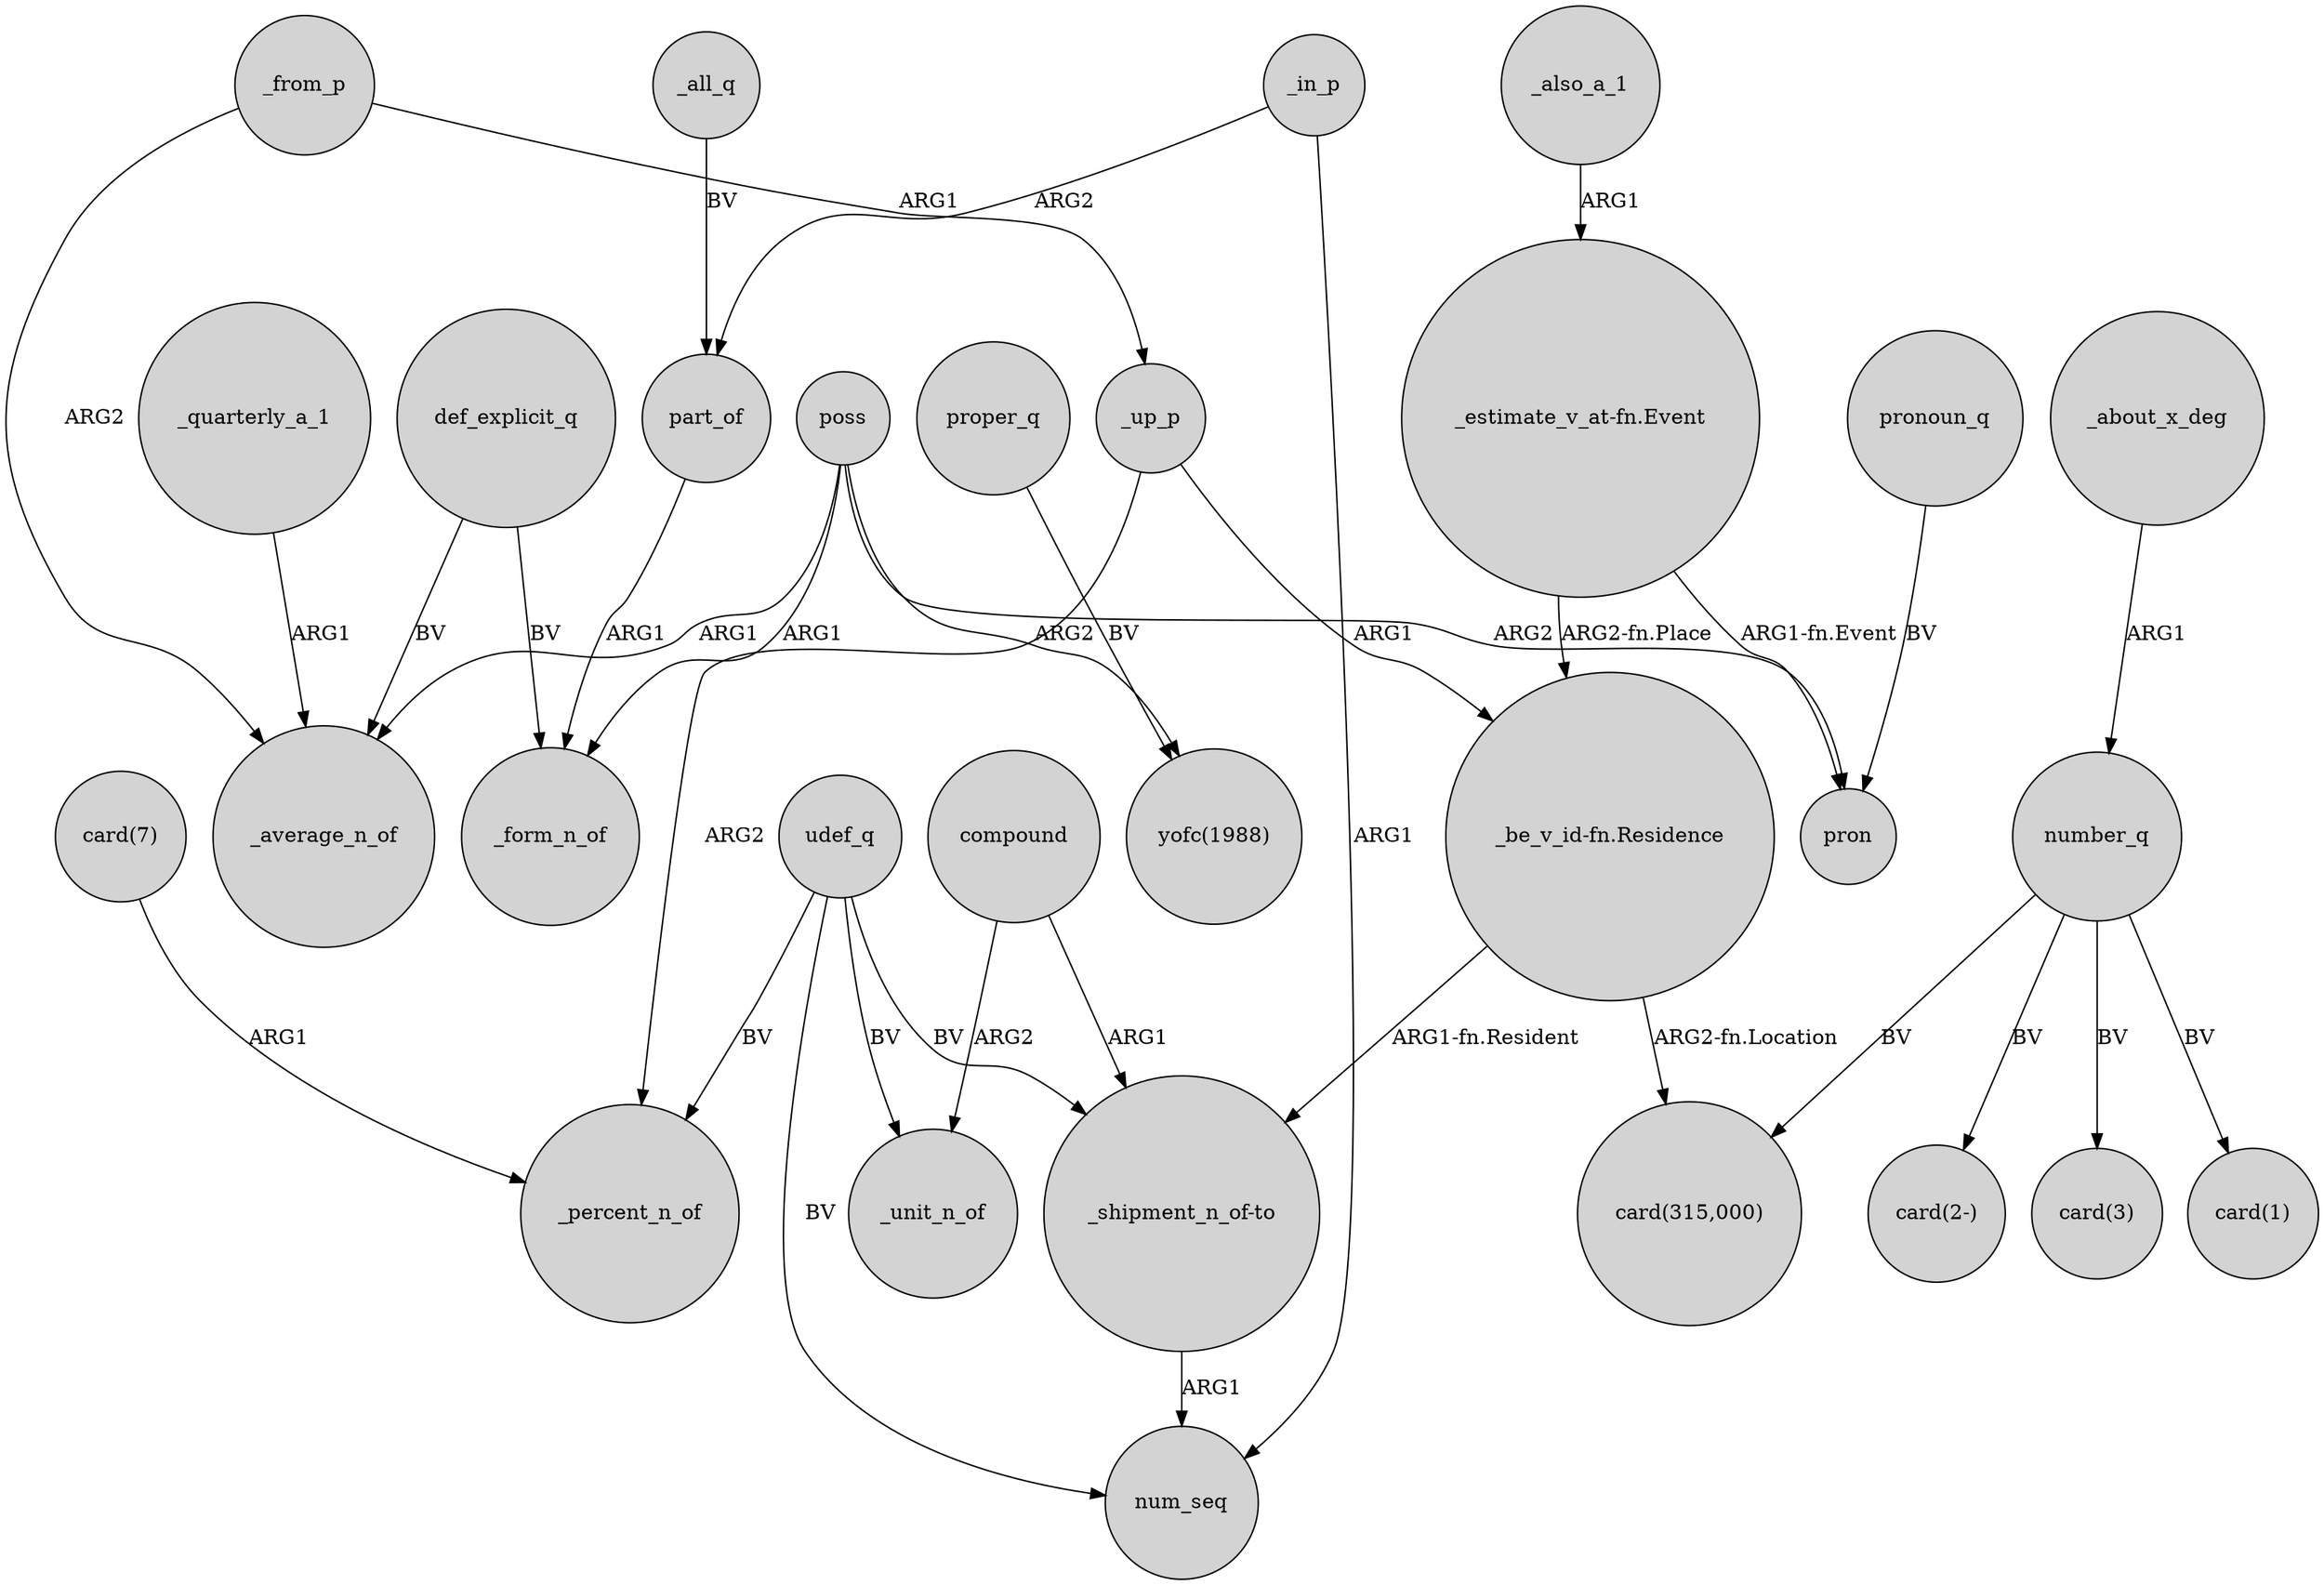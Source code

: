 digraph {
	node [shape=circle style=filled]
	"_estimate_v_at-fn.Event" -> pron [label="ARG1-fn.Event"]
	_up_p -> _percent_n_of [label=ARG2]
	_in_p -> num_seq [label=ARG1]
	"_estimate_v_at-fn.Event" -> "_be_v_id-fn.Residence" [label="ARG2-fn.Place"]
	"card(7)" -> _percent_n_of [label=ARG1]
	number_q -> "card(1)" [label=BV]
	poss -> _average_n_of [label=ARG1]
	udef_q -> _unit_n_of [label=BV]
	part_of -> _form_n_of [label=ARG1]
	"_shipment_n_of-to" -> num_seq [label=ARG1]
	"_be_v_id-fn.Residence" -> "card(315,000)" [label="ARG2-fn.Location"]
	_quarterly_a_1 -> _average_n_of [label=ARG1]
	number_q -> "card(2-)" [label=BV]
	_up_p -> "_be_v_id-fn.Residence" [label=ARG1]
	_all_q -> part_of [label=BV]
	_in_p -> part_of [label=ARG2]
	udef_q -> num_seq [label=BV]
	number_q -> "card(315,000)" [label=BV]
	pronoun_q -> pron [label=BV]
	poss -> pron [label=ARG2]
	udef_q -> _percent_n_of [label=BV]
	poss -> _form_n_of [label=ARG1]
	compound -> _unit_n_of [label=ARG2]
	def_explicit_q -> _form_n_of [label=BV]
	proper_q -> "yofc(1988)" [label=BV]
	"_be_v_id-fn.Residence" -> "_shipment_n_of-to" [label="ARG1-fn.Resident"]
	_about_x_deg -> number_q [label=ARG1]
	compound -> "_shipment_n_of-to" [label=ARG1]
	_from_p -> _average_n_of [label=ARG2]
	_from_p -> _up_p [label=ARG1]
	number_q -> "card(3)" [label=BV]
	def_explicit_q -> _average_n_of [label=BV]
	_also_a_1 -> "_estimate_v_at-fn.Event" [label=ARG1]
	poss -> "yofc(1988)" [label=ARG2]
	udef_q -> "_shipment_n_of-to" [label=BV]
}

